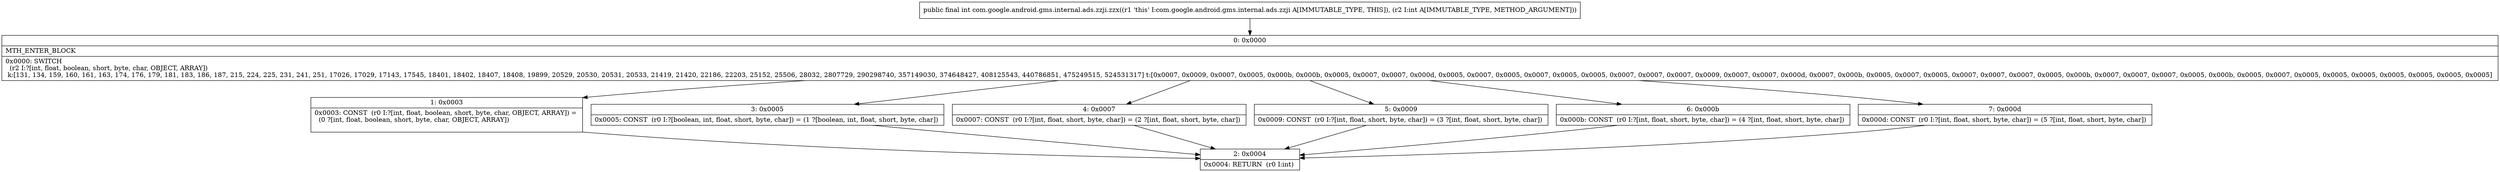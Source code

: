 digraph "CFG forcom.google.android.gms.internal.ads.zzji.zzx(I)I" {
Node_0 [shape=record,label="{0\:\ 0x0000|MTH_ENTER_BLOCK\l|0x0000: SWITCH  \l  (r2 I:?[int, float, boolean, short, byte, char, OBJECT, ARRAY])\l k:[131, 134, 159, 160, 161, 163, 174, 176, 179, 181, 183, 186, 187, 215, 224, 225, 231, 241, 251, 17026, 17029, 17143, 17545, 18401, 18402, 18407, 18408, 19899, 20529, 20530, 20531, 20533, 21419, 21420, 22186, 22203, 25152, 25506, 28032, 2807729, 290298740, 357149030, 374648427, 408125543, 440786851, 475249515, 524531317] t:[0x0007, 0x0009, 0x0007, 0x0005, 0x000b, 0x000b, 0x0005, 0x0007, 0x0007, 0x000d, 0x0005, 0x0007, 0x0005, 0x0007, 0x0005, 0x0005, 0x0007, 0x0007, 0x0007, 0x0009, 0x0007, 0x0007, 0x000d, 0x0007, 0x000b, 0x0005, 0x0007, 0x0005, 0x0007, 0x0007, 0x0007, 0x0005, 0x000b, 0x0007, 0x0007, 0x0007, 0x0005, 0x000b, 0x0005, 0x0007, 0x0005, 0x0005, 0x0005, 0x0005, 0x0005, 0x0005, 0x0005] \l}"];
Node_1 [shape=record,label="{1\:\ 0x0003|0x0003: CONST  (r0 I:?[int, float, boolean, short, byte, char, OBJECT, ARRAY]) = \l  (0 ?[int, float, boolean, short, byte, char, OBJECT, ARRAY])\l \l}"];
Node_2 [shape=record,label="{2\:\ 0x0004|0x0004: RETURN  (r0 I:int) \l}"];
Node_3 [shape=record,label="{3\:\ 0x0005|0x0005: CONST  (r0 I:?[boolean, int, float, short, byte, char]) = (1 ?[boolean, int, float, short, byte, char]) \l}"];
Node_4 [shape=record,label="{4\:\ 0x0007|0x0007: CONST  (r0 I:?[int, float, short, byte, char]) = (2 ?[int, float, short, byte, char]) \l}"];
Node_5 [shape=record,label="{5\:\ 0x0009|0x0009: CONST  (r0 I:?[int, float, short, byte, char]) = (3 ?[int, float, short, byte, char]) \l}"];
Node_6 [shape=record,label="{6\:\ 0x000b|0x000b: CONST  (r0 I:?[int, float, short, byte, char]) = (4 ?[int, float, short, byte, char]) \l}"];
Node_7 [shape=record,label="{7\:\ 0x000d|0x000d: CONST  (r0 I:?[int, float, short, byte, char]) = (5 ?[int, float, short, byte, char]) \l}"];
MethodNode[shape=record,label="{public final int com.google.android.gms.internal.ads.zzji.zzx((r1 'this' I:com.google.android.gms.internal.ads.zzji A[IMMUTABLE_TYPE, THIS]), (r2 I:int A[IMMUTABLE_TYPE, METHOD_ARGUMENT])) }"];
MethodNode -> Node_0;
Node_0 -> Node_1;
Node_0 -> Node_3;
Node_0 -> Node_4;
Node_0 -> Node_5;
Node_0 -> Node_6;
Node_0 -> Node_7;
Node_1 -> Node_2;
Node_3 -> Node_2;
Node_4 -> Node_2;
Node_5 -> Node_2;
Node_6 -> Node_2;
Node_7 -> Node_2;
}

